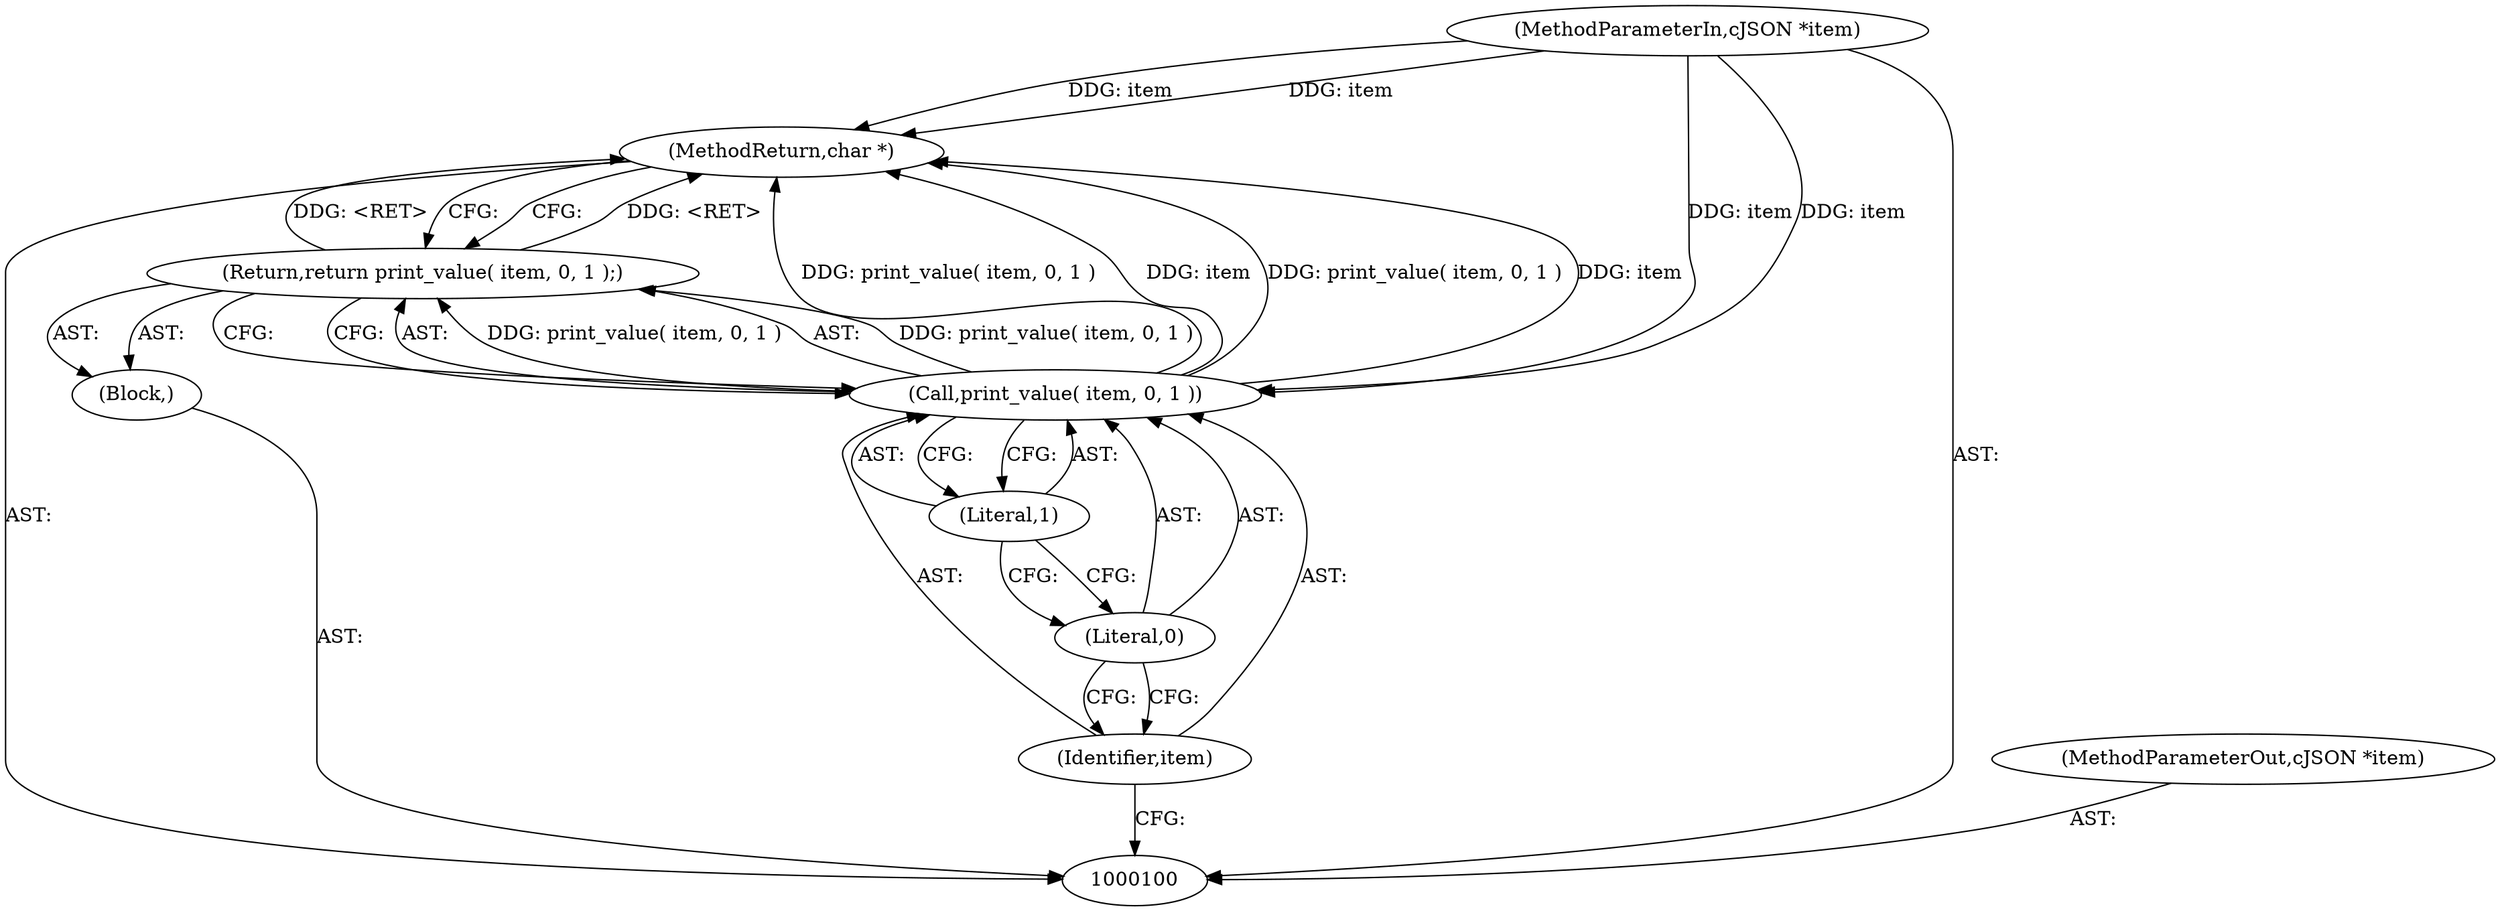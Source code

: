 digraph "1_iperf_91f2fa59e8ed80dfbf400add0164ee0e508e412a_27" {
"1000108" [label="(MethodReturn,char *)"];
"1000101" [label="(MethodParameterIn,cJSON *item)"];
"1000120" [label="(MethodParameterOut,cJSON *item)"];
"1000102" [label="(Block,)"];
"1000103" [label="(Return,return print_value( item, 0, 1 );)"];
"1000105" [label="(Identifier,item)"];
"1000106" [label="(Literal,0)"];
"1000107" [label="(Literal,1)"];
"1000104" [label="(Call,print_value( item, 0, 1 ))"];
"1000108" -> "1000100"  [label="AST: "];
"1000108" -> "1000103"  [label="CFG: "];
"1000103" -> "1000108"  [label="DDG: <RET>"];
"1000104" -> "1000108"  [label="DDG: print_value( item, 0, 1 )"];
"1000104" -> "1000108"  [label="DDG: item"];
"1000101" -> "1000108"  [label="DDG: item"];
"1000101" -> "1000100"  [label="AST: "];
"1000101" -> "1000108"  [label="DDG: item"];
"1000101" -> "1000104"  [label="DDG: item"];
"1000120" -> "1000100"  [label="AST: "];
"1000102" -> "1000100"  [label="AST: "];
"1000103" -> "1000102"  [label="AST: "];
"1000103" -> "1000102"  [label="AST: "];
"1000103" -> "1000104"  [label="CFG: "];
"1000104" -> "1000103"  [label="AST: "];
"1000108" -> "1000103"  [label="CFG: "];
"1000103" -> "1000108"  [label="DDG: <RET>"];
"1000104" -> "1000103"  [label="DDG: print_value( item, 0, 1 )"];
"1000105" -> "1000104"  [label="AST: "];
"1000105" -> "1000100"  [label="CFG: "];
"1000106" -> "1000105"  [label="CFG: "];
"1000106" -> "1000104"  [label="AST: "];
"1000106" -> "1000105"  [label="CFG: "];
"1000107" -> "1000106"  [label="CFG: "];
"1000107" -> "1000104"  [label="AST: "];
"1000107" -> "1000106"  [label="CFG: "];
"1000104" -> "1000107"  [label="CFG: "];
"1000104" -> "1000103"  [label="AST: "];
"1000104" -> "1000107"  [label="CFG: "];
"1000105" -> "1000104"  [label="AST: "];
"1000106" -> "1000104"  [label="AST: "];
"1000107" -> "1000104"  [label="AST: "];
"1000103" -> "1000104"  [label="CFG: "];
"1000104" -> "1000108"  [label="DDG: print_value( item, 0, 1 )"];
"1000104" -> "1000108"  [label="DDG: item"];
"1000104" -> "1000103"  [label="DDG: print_value( item, 0, 1 )"];
"1000101" -> "1000104"  [label="DDG: item"];
}
